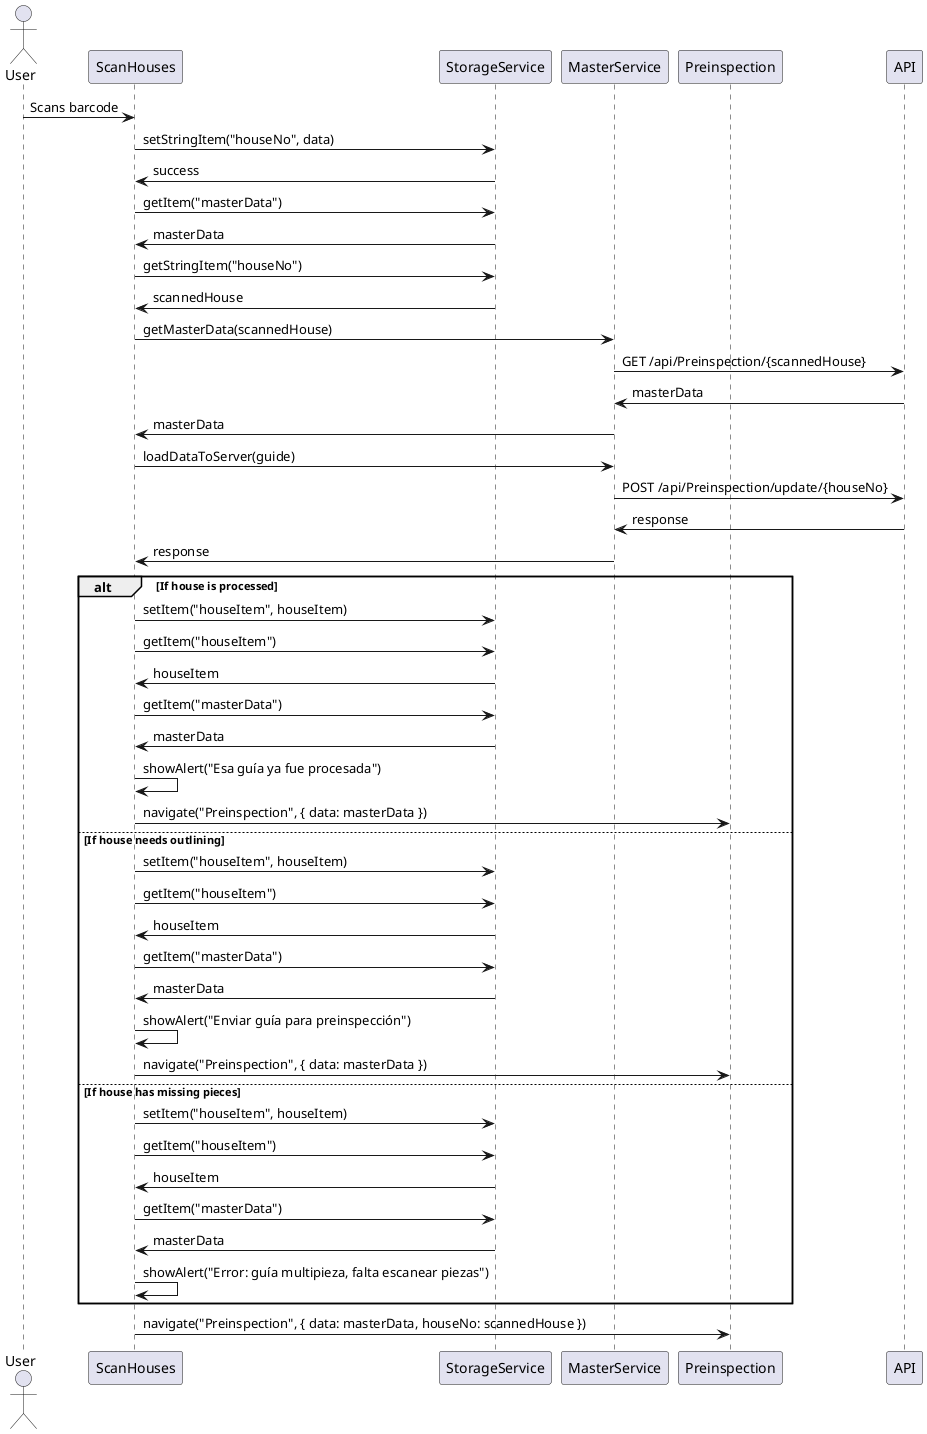 @startuml
actor User

participant "ScanHouses" as ScanHouses
participant "StorageService" as StorageService
participant "MasterService" as MasterService
participant "Preinspection" as Preinspection
participant "API" as API

User -> ScanHouses : Scans barcode
ScanHouses -> StorageService : setStringItem("houseNo", data)
StorageService -> ScanHouses : success
ScanHouses -> StorageService : getItem("masterData")
StorageService -> ScanHouses : masterData
ScanHouses -> StorageService : getStringItem("houseNo")
StorageService -> ScanHouses : scannedHouse
ScanHouses -> MasterService : getMasterData(scannedHouse)
MasterService -> API : GET /api/Preinspection/{scannedHouse}
API -> MasterService : masterData
MasterService -> ScanHouses : masterData
ScanHouses -> MasterService : loadDataToServer(guide)
MasterService -> API : POST /api/Preinspection/update/{houseNo}
API -> MasterService : response
MasterService -> ScanHouses : response
alt If house is processed
    ScanHouses -> StorageService : setItem("houseItem", houseItem)
    ScanHouses -> StorageService : getItem("houseItem")
    StorageService -> ScanHouses : houseItem
    ScanHouses -> StorageService : getItem("masterData")
    StorageService -> ScanHouses : masterData
    ScanHouses -> ScanHouses : showAlert("Esa guía ya fue procesada")
    ScanHouses -> Preinspection : navigate("Preinspection", { data: masterData })
else If house needs outlining
    ScanHouses -> StorageService : setItem("houseItem", houseItem)
    ScanHouses -> StorageService : getItem("houseItem")
    StorageService -> ScanHouses : houseItem
    ScanHouses -> StorageService : getItem("masterData")
    StorageService -> ScanHouses : masterData
    ScanHouses -> ScanHouses : showAlert("Enviar guía para preinspección")
    ScanHouses -> Preinspection : navigate("Preinspection", { data: masterData })
else If house has missing pieces
    ScanHouses -> StorageService : setItem("houseItem", houseItem)
    ScanHouses -> StorageService : getItem("houseItem")
    StorageService -> ScanHouses : houseItem
    ScanHouses -> StorageService : getItem("masterData")
    StorageService -> ScanHouses : masterData
    ScanHouses -> ScanHouses : showAlert("Error: guía multipieza, falta escanear piezas")
end

ScanHouses -> Preinspection : navigate("Preinspection", { data: masterData, houseNo: scannedHouse })

@enduml
